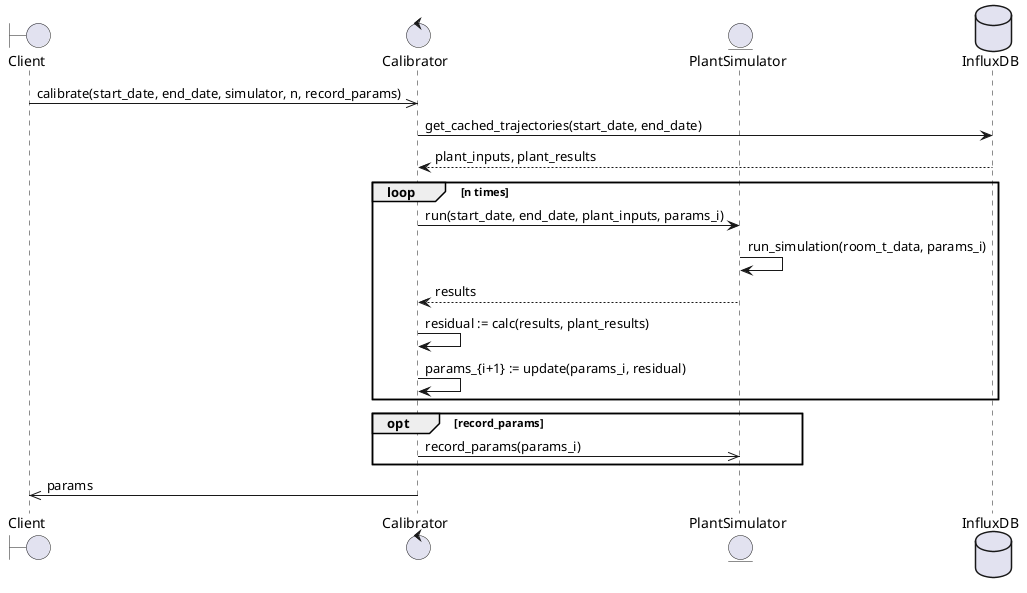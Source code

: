 @startuml Calibration
boundary Client as client
control Calibrator as cal
entity PlantSimulator as sim
database InfluxDB as db
client ->> cal: calibrate(start_date, end_date, simulator, n, record_params)
cal -> db: get_cached_trajectories(start_date, end_date)
return plant_inputs, plant_results
loop n times
  cal -> sim: run(start_date, end_date, plant_inputs, params_i)
  sim -> sim: run_simulation(room_t_data, params_i)
  sim --> cal: results
  cal -> cal: residual := calc(results, plant_results)
  cal -> cal: params_{i+1} := update(params_i, residual)
end
opt record_params
  cal ->> sim: record_params(params_i)
end
cal ->> client: params
@enduml